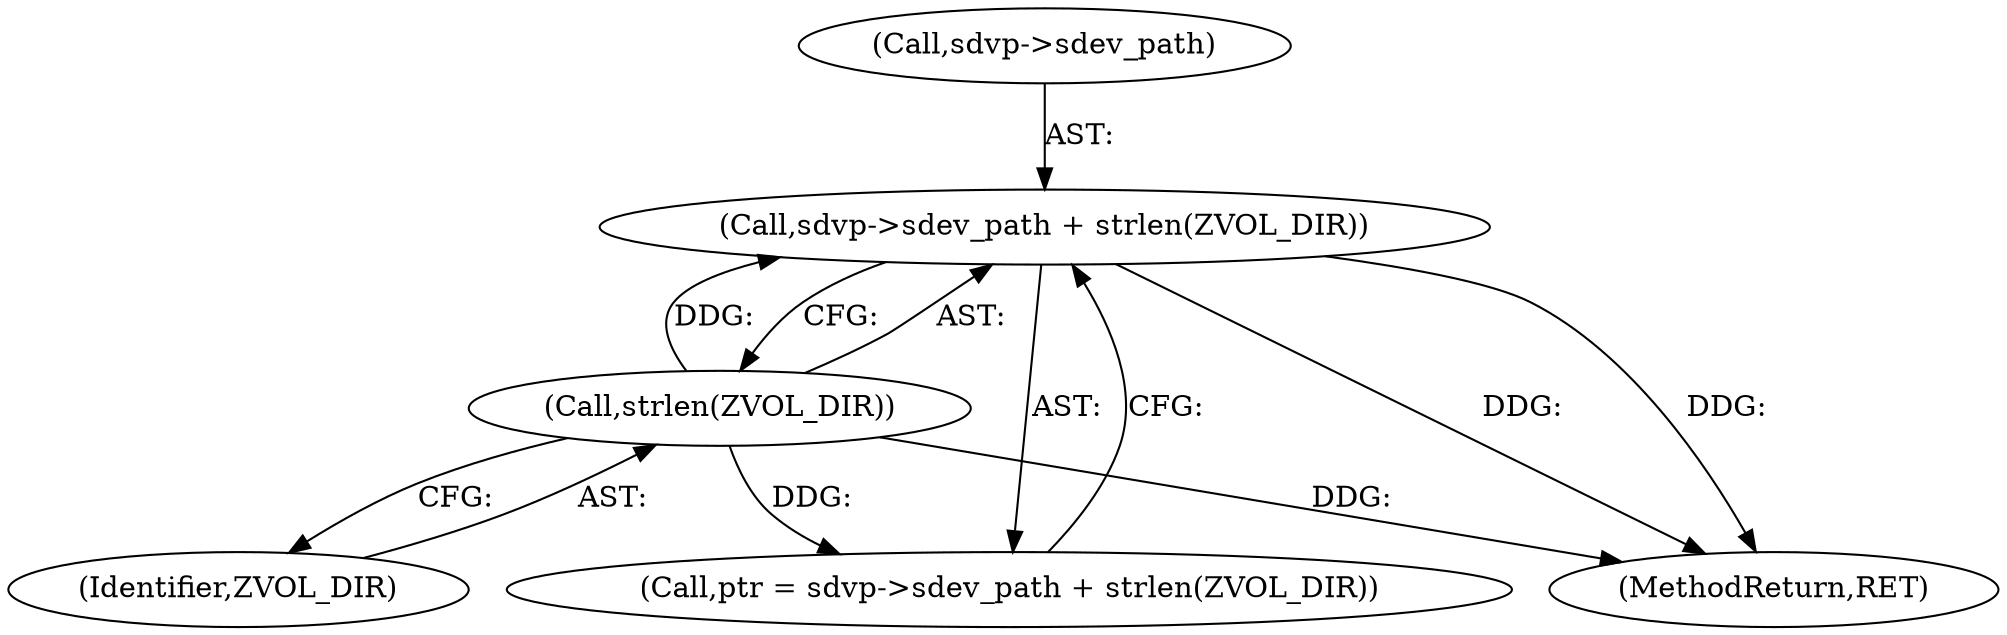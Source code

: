 digraph "0_illumos-gate_d65686849024838243515b5c40ae2c479460b4b5@API" {
"1000186" [label="(Call,sdvp->sdev_path + strlen(ZVOL_DIR))"];
"1000190" [label="(Call,strlen(ZVOL_DIR))"];
"1000186" [label="(Call,sdvp->sdev_path + strlen(ZVOL_DIR))"];
"1000184" [label="(Call,ptr = sdvp->sdev_path + strlen(ZVOL_DIR))"];
"1000187" [label="(Call,sdvp->sdev_path)"];
"1000256" [label="(MethodReturn,RET)"];
"1000191" [label="(Identifier,ZVOL_DIR)"];
"1000190" [label="(Call,strlen(ZVOL_DIR))"];
"1000186" -> "1000184"  [label="AST: "];
"1000186" -> "1000190"  [label="CFG: "];
"1000187" -> "1000186"  [label="AST: "];
"1000190" -> "1000186"  [label="AST: "];
"1000184" -> "1000186"  [label="CFG: "];
"1000186" -> "1000256"  [label="DDG: "];
"1000186" -> "1000256"  [label="DDG: "];
"1000190" -> "1000186"  [label="DDG: "];
"1000190" -> "1000191"  [label="CFG: "];
"1000191" -> "1000190"  [label="AST: "];
"1000190" -> "1000256"  [label="DDG: "];
"1000190" -> "1000184"  [label="DDG: "];
}
